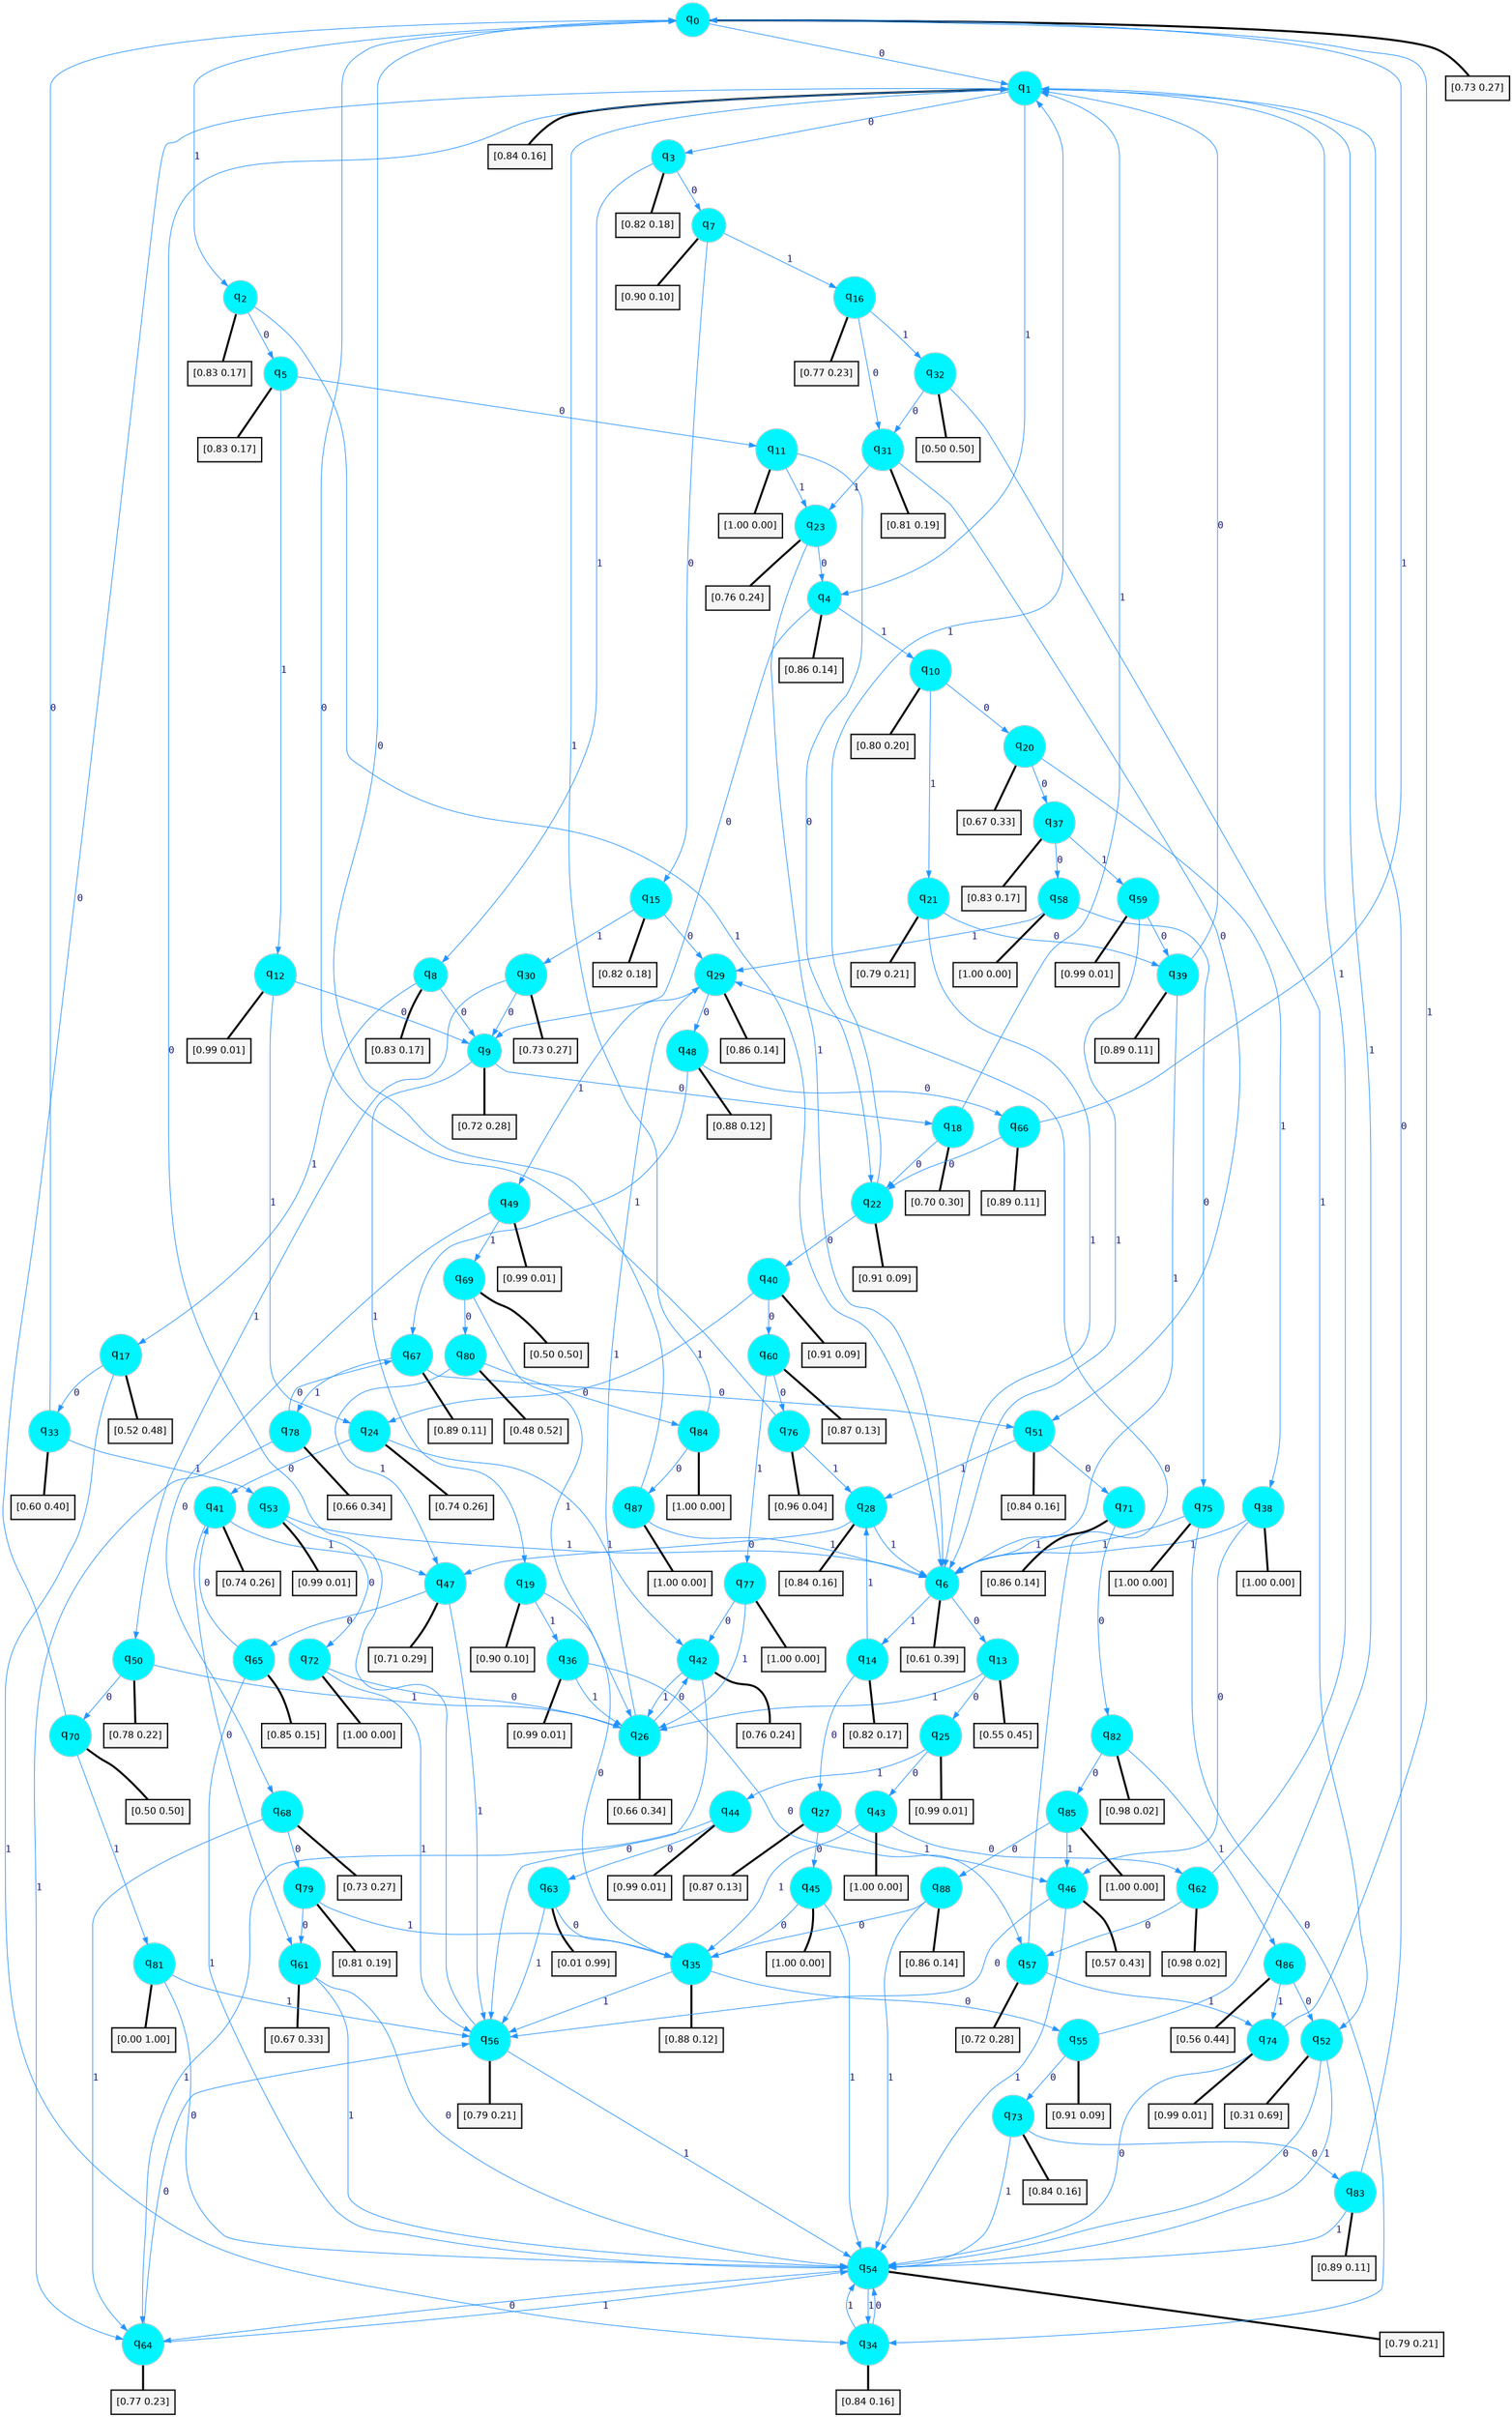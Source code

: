 digraph G {
graph [
bgcolor=transparent, dpi=300, rankdir=TD, size="40,25"];
node [
color=gray, fillcolor=turquoise1, fontcolor=black, fontname=Helvetica, fontsize=16, fontweight=bold, shape=circle, style=filled];
edge [
arrowsize=1, color=dodgerblue1, fontcolor=midnightblue, fontname=courier, fontweight=bold, penwidth=1, style=solid, weight=20];
0[label=<q<SUB>0</SUB>>];
1[label=<q<SUB>1</SUB>>];
2[label=<q<SUB>2</SUB>>];
3[label=<q<SUB>3</SUB>>];
4[label=<q<SUB>4</SUB>>];
5[label=<q<SUB>5</SUB>>];
6[label=<q<SUB>6</SUB>>];
7[label=<q<SUB>7</SUB>>];
8[label=<q<SUB>8</SUB>>];
9[label=<q<SUB>9</SUB>>];
10[label=<q<SUB>10</SUB>>];
11[label=<q<SUB>11</SUB>>];
12[label=<q<SUB>12</SUB>>];
13[label=<q<SUB>13</SUB>>];
14[label=<q<SUB>14</SUB>>];
15[label=<q<SUB>15</SUB>>];
16[label=<q<SUB>16</SUB>>];
17[label=<q<SUB>17</SUB>>];
18[label=<q<SUB>18</SUB>>];
19[label=<q<SUB>19</SUB>>];
20[label=<q<SUB>20</SUB>>];
21[label=<q<SUB>21</SUB>>];
22[label=<q<SUB>22</SUB>>];
23[label=<q<SUB>23</SUB>>];
24[label=<q<SUB>24</SUB>>];
25[label=<q<SUB>25</SUB>>];
26[label=<q<SUB>26</SUB>>];
27[label=<q<SUB>27</SUB>>];
28[label=<q<SUB>28</SUB>>];
29[label=<q<SUB>29</SUB>>];
30[label=<q<SUB>30</SUB>>];
31[label=<q<SUB>31</SUB>>];
32[label=<q<SUB>32</SUB>>];
33[label=<q<SUB>33</SUB>>];
34[label=<q<SUB>34</SUB>>];
35[label=<q<SUB>35</SUB>>];
36[label=<q<SUB>36</SUB>>];
37[label=<q<SUB>37</SUB>>];
38[label=<q<SUB>38</SUB>>];
39[label=<q<SUB>39</SUB>>];
40[label=<q<SUB>40</SUB>>];
41[label=<q<SUB>41</SUB>>];
42[label=<q<SUB>42</SUB>>];
43[label=<q<SUB>43</SUB>>];
44[label=<q<SUB>44</SUB>>];
45[label=<q<SUB>45</SUB>>];
46[label=<q<SUB>46</SUB>>];
47[label=<q<SUB>47</SUB>>];
48[label=<q<SUB>48</SUB>>];
49[label=<q<SUB>49</SUB>>];
50[label=<q<SUB>50</SUB>>];
51[label=<q<SUB>51</SUB>>];
52[label=<q<SUB>52</SUB>>];
53[label=<q<SUB>53</SUB>>];
54[label=<q<SUB>54</SUB>>];
55[label=<q<SUB>55</SUB>>];
56[label=<q<SUB>56</SUB>>];
57[label=<q<SUB>57</SUB>>];
58[label=<q<SUB>58</SUB>>];
59[label=<q<SUB>59</SUB>>];
60[label=<q<SUB>60</SUB>>];
61[label=<q<SUB>61</SUB>>];
62[label=<q<SUB>62</SUB>>];
63[label=<q<SUB>63</SUB>>];
64[label=<q<SUB>64</SUB>>];
65[label=<q<SUB>65</SUB>>];
66[label=<q<SUB>66</SUB>>];
67[label=<q<SUB>67</SUB>>];
68[label=<q<SUB>68</SUB>>];
69[label=<q<SUB>69</SUB>>];
70[label=<q<SUB>70</SUB>>];
71[label=<q<SUB>71</SUB>>];
72[label=<q<SUB>72</SUB>>];
73[label=<q<SUB>73</SUB>>];
74[label=<q<SUB>74</SUB>>];
75[label=<q<SUB>75</SUB>>];
76[label=<q<SUB>76</SUB>>];
77[label=<q<SUB>77</SUB>>];
78[label=<q<SUB>78</SUB>>];
79[label=<q<SUB>79</SUB>>];
80[label=<q<SUB>80</SUB>>];
81[label=<q<SUB>81</SUB>>];
82[label=<q<SUB>82</SUB>>];
83[label=<q<SUB>83</SUB>>];
84[label=<q<SUB>84</SUB>>];
85[label=<q<SUB>85</SUB>>];
86[label=<q<SUB>86</SUB>>];
87[label=<q<SUB>87</SUB>>];
88[label=<q<SUB>88</SUB>>];
89[label="[0.73 0.27]", shape=box,fontcolor=black, fontname=Helvetica, fontsize=14, penwidth=2, fillcolor=whitesmoke,color=black];
90[label="[0.84 0.16]", shape=box,fontcolor=black, fontname=Helvetica, fontsize=14, penwidth=2, fillcolor=whitesmoke,color=black];
91[label="[0.83 0.17]", shape=box,fontcolor=black, fontname=Helvetica, fontsize=14, penwidth=2, fillcolor=whitesmoke,color=black];
92[label="[0.82 0.18]", shape=box,fontcolor=black, fontname=Helvetica, fontsize=14, penwidth=2, fillcolor=whitesmoke,color=black];
93[label="[0.86 0.14]", shape=box,fontcolor=black, fontname=Helvetica, fontsize=14, penwidth=2, fillcolor=whitesmoke,color=black];
94[label="[0.83 0.17]", shape=box,fontcolor=black, fontname=Helvetica, fontsize=14, penwidth=2, fillcolor=whitesmoke,color=black];
95[label="[0.61 0.39]", shape=box,fontcolor=black, fontname=Helvetica, fontsize=14, penwidth=2, fillcolor=whitesmoke,color=black];
96[label="[0.90 0.10]", shape=box,fontcolor=black, fontname=Helvetica, fontsize=14, penwidth=2, fillcolor=whitesmoke,color=black];
97[label="[0.83 0.17]", shape=box,fontcolor=black, fontname=Helvetica, fontsize=14, penwidth=2, fillcolor=whitesmoke,color=black];
98[label="[0.72 0.28]", shape=box,fontcolor=black, fontname=Helvetica, fontsize=14, penwidth=2, fillcolor=whitesmoke,color=black];
99[label="[0.80 0.20]", shape=box,fontcolor=black, fontname=Helvetica, fontsize=14, penwidth=2, fillcolor=whitesmoke,color=black];
100[label="[1.00 0.00]", shape=box,fontcolor=black, fontname=Helvetica, fontsize=14, penwidth=2, fillcolor=whitesmoke,color=black];
101[label="[0.99 0.01]", shape=box,fontcolor=black, fontname=Helvetica, fontsize=14, penwidth=2, fillcolor=whitesmoke,color=black];
102[label="[0.55 0.45]", shape=box,fontcolor=black, fontname=Helvetica, fontsize=14, penwidth=2, fillcolor=whitesmoke,color=black];
103[label="[0.82 0.17]", shape=box,fontcolor=black, fontname=Helvetica, fontsize=14, penwidth=2, fillcolor=whitesmoke,color=black];
104[label="[0.82 0.18]", shape=box,fontcolor=black, fontname=Helvetica, fontsize=14, penwidth=2, fillcolor=whitesmoke,color=black];
105[label="[0.77 0.23]", shape=box,fontcolor=black, fontname=Helvetica, fontsize=14, penwidth=2, fillcolor=whitesmoke,color=black];
106[label="[0.52 0.48]", shape=box,fontcolor=black, fontname=Helvetica, fontsize=14, penwidth=2, fillcolor=whitesmoke,color=black];
107[label="[0.70 0.30]", shape=box,fontcolor=black, fontname=Helvetica, fontsize=14, penwidth=2, fillcolor=whitesmoke,color=black];
108[label="[0.90 0.10]", shape=box,fontcolor=black, fontname=Helvetica, fontsize=14, penwidth=2, fillcolor=whitesmoke,color=black];
109[label="[0.67 0.33]", shape=box,fontcolor=black, fontname=Helvetica, fontsize=14, penwidth=2, fillcolor=whitesmoke,color=black];
110[label="[0.79 0.21]", shape=box,fontcolor=black, fontname=Helvetica, fontsize=14, penwidth=2, fillcolor=whitesmoke,color=black];
111[label="[0.91 0.09]", shape=box,fontcolor=black, fontname=Helvetica, fontsize=14, penwidth=2, fillcolor=whitesmoke,color=black];
112[label="[0.76 0.24]", shape=box,fontcolor=black, fontname=Helvetica, fontsize=14, penwidth=2, fillcolor=whitesmoke,color=black];
113[label="[0.74 0.26]", shape=box,fontcolor=black, fontname=Helvetica, fontsize=14, penwidth=2, fillcolor=whitesmoke,color=black];
114[label="[0.99 0.01]", shape=box,fontcolor=black, fontname=Helvetica, fontsize=14, penwidth=2, fillcolor=whitesmoke,color=black];
115[label="[0.66 0.34]", shape=box,fontcolor=black, fontname=Helvetica, fontsize=14, penwidth=2, fillcolor=whitesmoke,color=black];
116[label="[0.87 0.13]", shape=box,fontcolor=black, fontname=Helvetica, fontsize=14, penwidth=2, fillcolor=whitesmoke,color=black];
117[label="[0.84 0.16]", shape=box,fontcolor=black, fontname=Helvetica, fontsize=14, penwidth=2, fillcolor=whitesmoke,color=black];
118[label="[0.86 0.14]", shape=box,fontcolor=black, fontname=Helvetica, fontsize=14, penwidth=2, fillcolor=whitesmoke,color=black];
119[label="[0.73 0.27]", shape=box,fontcolor=black, fontname=Helvetica, fontsize=14, penwidth=2, fillcolor=whitesmoke,color=black];
120[label="[0.81 0.19]", shape=box,fontcolor=black, fontname=Helvetica, fontsize=14, penwidth=2, fillcolor=whitesmoke,color=black];
121[label="[0.50 0.50]", shape=box,fontcolor=black, fontname=Helvetica, fontsize=14, penwidth=2, fillcolor=whitesmoke,color=black];
122[label="[0.60 0.40]", shape=box,fontcolor=black, fontname=Helvetica, fontsize=14, penwidth=2, fillcolor=whitesmoke,color=black];
123[label="[0.84 0.16]", shape=box,fontcolor=black, fontname=Helvetica, fontsize=14, penwidth=2, fillcolor=whitesmoke,color=black];
124[label="[0.88 0.12]", shape=box,fontcolor=black, fontname=Helvetica, fontsize=14, penwidth=2, fillcolor=whitesmoke,color=black];
125[label="[0.99 0.01]", shape=box,fontcolor=black, fontname=Helvetica, fontsize=14, penwidth=2, fillcolor=whitesmoke,color=black];
126[label="[0.83 0.17]", shape=box,fontcolor=black, fontname=Helvetica, fontsize=14, penwidth=2, fillcolor=whitesmoke,color=black];
127[label="[1.00 0.00]", shape=box,fontcolor=black, fontname=Helvetica, fontsize=14, penwidth=2, fillcolor=whitesmoke,color=black];
128[label="[0.89 0.11]", shape=box,fontcolor=black, fontname=Helvetica, fontsize=14, penwidth=2, fillcolor=whitesmoke,color=black];
129[label="[0.91 0.09]", shape=box,fontcolor=black, fontname=Helvetica, fontsize=14, penwidth=2, fillcolor=whitesmoke,color=black];
130[label="[0.74 0.26]", shape=box,fontcolor=black, fontname=Helvetica, fontsize=14, penwidth=2, fillcolor=whitesmoke,color=black];
131[label="[0.76 0.24]", shape=box,fontcolor=black, fontname=Helvetica, fontsize=14, penwidth=2, fillcolor=whitesmoke,color=black];
132[label="[1.00 0.00]", shape=box,fontcolor=black, fontname=Helvetica, fontsize=14, penwidth=2, fillcolor=whitesmoke,color=black];
133[label="[0.99 0.01]", shape=box,fontcolor=black, fontname=Helvetica, fontsize=14, penwidth=2, fillcolor=whitesmoke,color=black];
134[label="[1.00 0.00]", shape=box,fontcolor=black, fontname=Helvetica, fontsize=14, penwidth=2, fillcolor=whitesmoke,color=black];
135[label="[0.57 0.43]", shape=box,fontcolor=black, fontname=Helvetica, fontsize=14, penwidth=2, fillcolor=whitesmoke,color=black];
136[label="[0.71 0.29]", shape=box,fontcolor=black, fontname=Helvetica, fontsize=14, penwidth=2, fillcolor=whitesmoke,color=black];
137[label="[0.88 0.12]", shape=box,fontcolor=black, fontname=Helvetica, fontsize=14, penwidth=2, fillcolor=whitesmoke,color=black];
138[label="[0.99 0.01]", shape=box,fontcolor=black, fontname=Helvetica, fontsize=14, penwidth=2, fillcolor=whitesmoke,color=black];
139[label="[0.78 0.22]", shape=box,fontcolor=black, fontname=Helvetica, fontsize=14, penwidth=2, fillcolor=whitesmoke,color=black];
140[label="[0.84 0.16]", shape=box,fontcolor=black, fontname=Helvetica, fontsize=14, penwidth=2, fillcolor=whitesmoke,color=black];
141[label="[0.31 0.69]", shape=box,fontcolor=black, fontname=Helvetica, fontsize=14, penwidth=2, fillcolor=whitesmoke,color=black];
142[label="[0.99 0.01]", shape=box,fontcolor=black, fontname=Helvetica, fontsize=14, penwidth=2, fillcolor=whitesmoke,color=black];
143[label="[0.79 0.21]", shape=box,fontcolor=black, fontname=Helvetica, fontsize=14, penwidth=2, fillcolor=whitesmoke,color=black];
144[label="[0.91 0.09]", shape=box,fontcolor=black, fontname=Helvetica, fontsize=14, penwidth=2, fillcolor=whitesmoke,color=black];
145[label="[0.79 0.21]", shape=box,fontcolor=black, fontname=Helvetica, fontsize=14, penwidth=2, fillcolor=whitesmoke,color=black];
146[label="[0.72 0.28]", shape=box,fontcolor=black, fontname=Helvetica, fontsize=14, penwidth=2, fillcolor=whitesmoke,color=black];
147[label="[1.00 0.00]", shape=box,fontcolor=black, fontname=Helvetica, fontsize=14, penwidth=2, fillcolor=whitesmoke,color=black];
148[label="[0.99 0.01]", shape=box,fontcolor=black, fontname=Helvetica, fontsize=14, penwidth=2, fillcolor=whitesmoke,color=black];
149[label="[0.87 0.13]", shape=box,fontcolor=black, fontname=Helvetica, fontsize=14, penwidth=2, fillcolor=whitesmoke,color=black];
150[label="[0.67 0.33]", shape=box,fontcolor=black, fontname=Helvetica, fontsize=14, penwidth=2, fillcolor=whitesmoke,color=black];
151[label="[0.98 0.02]", shape=box,fontcolor=black, fontname=Helvetica, fontsize=14, penwidth=2, fillcolor=whitesmoke,color=black];
152[label="[0.01 0.99]", shape=box,fontcolor=black, fontname=Helvetica, fontsize=14, penwidth=2, fillcolor=whitesmoke,color=black];
153[label="[0.77 0.23]", shape=box,fontcolor=black, fontname=Helvetica, fontsize=14, penwidth=2, fillcolor=whitesmoke,color=black];
154[label="[0.85 0.15]", shape=box,fontcolor=black, fontname=Helvetica, fontsize=14, penwidth=2, fillcolor=whitesmoke,color=black];
155[label="[0.89 0.11]", shape=box,fontcolor=black, fontname=Helvetica, fontsize=14, penwidth=2, fillcolor=whitesmoke,color=black];
156[label="[0.89 0.11]", shape=box,fontcolor=black, fontname=Helvetica, fontsize=14, penwidth=2, fillcolor=whitesmoke,color=black];
157[label="[0.73 0.27]", shape=box,fontcolor=black, fontname=Helvetica, fontsize=14, penwidth=2, fillcolor=whitesmoke,color=black];
158[label="[0.50 0.50]", shape=box,fontcolor=black, fontname=Helvetica, fontsize=14, penwidth=2, fillcolor=whitesmoke,color=black];
159[label="[0.50 0.50]", shape=box,fontcolor=black, fontname=Helvetica, fontsize=14, penwidth=2, fillcolor=whitesmoke,color=black];
160[label="[0.86 0.14]", shape=box,fontcolor=black, fontname=Helvetica, fontsize=14, penwidth=2, fillcolor=whitesmoke,color=black];
161[label="[1.00 0.00]", shape=box,fontcolor=black, fontname=Helvetica, fontsize=14, penwidth=2, fillcolor=whitesmoke,color=black];
162[label="[0.84 0.16]", shape=box,fontcolor=black, fontname=Helvetica, fontsize=14, penwidth=2, fillcolor=whitesmoke,color=black];
163[label="[0.99 0.01]", shape=box,fontcolor=black, fontname=Helvetica, fontsize=14, penwidth=2, fillcolor=whitesmoke,color=black];
164[label="[1.00 0.00]", shape=box,fontcolor=black, fontname=Helvetica, fontsize=14, penwidth=2, fillcolor=whitesmoke,color=black];
165[label="[0.96 0.04]", shape=box,fontcolor=black, fontname=Helvetica, fontsize=14, penwidth=2, fillcolor=whitesmoke,color=black];
166[label="[1.00 0.00]", shape=box,fontcolor=black, fontname=Helvetica, fontsize=14, penwidth=2, fillcolor=whitesmoke,color=black];
167[label="[0.66 0.34]", shape=box,fontcolor=black, fontname=Helvetica, fontsize=14, penwidth=2, fillcolor=whitesmoke,color=black];
168[label="[0.81 0.19]", shape=box,fontcolor=black, fontname=Helvetica, fontsize=14, penwidth=2, fillcolor=whitesmoke,color=black];
169[label="[0.48 0.52]", shape=box,fontcolor=black, fontname=Helvetica, fontsize=14, penwidth=2, fillcolor=whitesmoke,color=black];
170[label="[0.00 1.00]", shape=box,fontcolor=black, fontname=Helvetica, fontsize=14, penwidth=2, fillcolor=whitesmoke,color=black];
171[label="[0.98 0.02]", shape=box,fontcolor=black, fontname=Helvetica, fontsize=14, penwidth=2, fillcolor=whitesmoke,color=black];
172[label="[0.89 0.11]", shape=box,fontcolor=black, fontname=Helvetica, fontsize=14, penwidth=2, fillcolor=whitesmoke,color=black];
173[label="[1.00 0.00]", shape=box,fontcolor=black, fontname=Helvetica, fontsize=14, penwidth=2, fillcolor=whitesmoke,color=black];
174[label="[1.00 0.00]", shape=box,fontcolor=black, fontname=Helvetica, fontsize=14, penwidth=2, fillcolor=whitesmoke,color=black];
175[label="[0.56 0.44]", shape=box,fontcolor=black, fontname=Helvetica, fontsize=14, penwidth=2, fillcolor=whitesmoke,color=black];
176[label="[1.00 0.00]", shape=box,fontcolor=black, fontname=Helvetica, fontsize=14, penwidth=2, fillcolor=whitesmoke,color=black];
177[label="[0.86 0.14]", shape=box,fontcolor=black, fontname=Helvetica, fontsize=14, penwidth=2, fillcolor=whitesmoke,color=black];
0->1 [label=0];
0->2 [label=1];
0->89 [arrowhead=none, penwidth=3,color=black];
1->3 [label=0];
1->4 [label=1];
1->90 [arrowhead=none, penwidth=3,color=black];
2->5 [label=0];
2->6 [label=1];
2->91 [arrowhead=none, penwidth=3,color=black];
3->7 [label=0];
3->8 [label=1];
3->92 [arrowhead=none, penwidth=3,color=black];
4->9 [label=0];
4->10 [label=1];
4->93 [arrowhead=none, penwidth=3,color=black];
5->11 [label=0];
5->12 [label=1];
5->94 [arrowhead=none, penwidth=3,color=black];
6->13 [label=0];
6->14 [label=1];
6->95 [arrowhead=none, penwidth=3,color=black];
7->15 [label=0];
7->16 [label=1];
7->96 [arrowhead=none, penwidth=3,color=black];
8->9 [label=0];
8->17 [label=1];
8->97 [arrowhead=none, penwidth=3,color=black];
9->18 [label=0];
9->19 [label=1];
9->98 [arrowhead=none, penwidth=3,color=black];
10->20 [label=0];
10->21 [label=1];
10->99 [arrowhead=none, penwidth=3,color=black];
11->22 [label=0];
11->23 [label=1];
11->100 [arrowhead=none, penwidth=3,color=black];
12->9 [label=0];
12->24 [label=1];
12->101 [arrowhead=none, penwidth=3,color=black];
13->25 [label=0];
13->26 [label=1];
13->102 [arrowhead=none, penwidth=3,color=black];
14->27 [label=0];
14->28 [label=1];
14->103 [arrowhead=none, penwidth=3,color=black];
15->29 [label=0];
15->30 [label=1];
15->104 [arrowhead=none, penwidth=3,color=black];
16->31 [label=0];
16->32 [label=1];
16->105 [arrowhead=none, penwidth=3,color=black];
17->33 [label=0];
17->34 [label=1];
17->106 [arrowhead=none, penwidth=3,color=black];
18->22 [label=0];
18->1 [label=1];
18->107 [arrowhead=none, penwidth=3,color=black];
19->35 [label=0];
19->36 [label=1];
19->108 [arrowhead=none, penwidth=3,color=black];
20->37 [label=0];
20->38 [label=1];
20->109 [arrowhead=none, penwidth=3,color=black];
21->39 [label=0];
21->6 [label=1];
21->110 [arrowhead=none, penwidth=3,color=black];
22->40 [label=0];
22->1 [label=1];
22->111 [arrowhead=none, penwidth=3,color=black];
23->4 [label=0];
23->6 [label=1];
23->112 [arrowhead=none, penwidth=3,color=black];
24->41 [label=0];
24->42 [label=1];
24->113 [arrowhead=none, penwidth=3,color=black];
25->43 [label=0];
25->44 [label=1];
25->114 [arrowhead=none, penwidth=3,color=black];
26->42 [label=0];
26->29 [label=1];
26->115 [arrowhead=none, penwidth=3,color=black];
27->45 [label=0];
27->46 [label=1];
27->116 [arrowhead=none, penwidth=3,color=black];
28->47 [label=0];
28->6 [label=1];
28->117 [arrowhead=none, penwidth=3,color=black];
29->48 [label=0];
29->49 [label=1];
29->118 [arrowhead=none, penwidth=3,color=black];
30->9 [label=0];
30->50 [label=1];
30->119 [arrowhead=none, penwidth=3,color=black];
31->51 [label=0];
31->23 [label=1];
31->120 [arrowhead=none, penwidth=3,color=black];
32->31 [label=0];
32->52 [label=1];
32->121 [arrowhead=none, penwidth=3,color=black];
33->0 [label=0];
33->53 [label=1];
33->122 [arrowhead=none, penwidth=3,color=black];
34->54 [label=0];
34->54 [label=1];
34->123 [arrowhead=none, penwidth=3,color=black];
35->55 [label=0];
35->56 [label=1];
35->124 [arrowhead=none, penwidth=3,color=black];
36->57 [label=0];
36->26 [label=1];
36->125 [arrowhead=none, penwidth=3,color=black];
37->58 [label=0];
37->59 [label=1];
37->126 [arrowhead=none, penwidth=3,color=black];
38->46 [label=0];
38->6 [label=1];
38->127 [arrowhead=none, penwidth=3,color=black];
39->1 [label=0];
39->6 [label=1];
39->128 [arrowhead=none, penwidth=3,color=black];
40->60 [label=0];
40->24 [label=1];
40->129 [arrowhead=none, penwidth=3,color=black];
41->61 [label=0];
41->47 [label=1];
41->130 [arrowhead=none, penwidth=3,color=black];
42->56 [label=0];
42->26 [label=1];
42->131 [arrowhead=none, penwidth=3,color=black];
43->62 [label=0];
43->35 [label=1];
43->132 [arrowhead=none, penwidth=3,color=black];
44->63 [label=0];
44->64 [label=1];
44->133 [arrowhead=none, penwidth=3,color=black];
45->35 [label=0];
45->54 [label=1];
45->134 [arrowhead=none, penwidth=3,color=black];
46->56 [label=0];
46->54 [label=1];
46->135 [arrowhead=none, penwidth=3,color=black];
47->65 [label=0];
47->56 [label=1];
47->136 [arrowhead=none, penwidth=3,color=black];
48->66 [label=0];
48->67 [label=1];
48->137 [arrowhead=none, penwidth=3,color=black];
49->68 [label=0];
49->69 [label=1];
49->138 [arrowhead=none, penwidth=3,color=black];
50->70 [label=0];
50->26 [label=1];
50->139 [arrowhead=none, penwidth=3,color=black];
51->71 [label=0];
51->28 [label=1];
51->140 [arrowhead=none, penwidth=3,color=black];
52->54 [label=0];
52->54 [label=1];
52->141 [arrowhead=none, penwidth=3,color=black];
53->72 [label=0];
53->6 [label=1];
53->142 [arrowhead=none, penwidth=3,color=black];
54->64 [label=0];
54->34 [label=1];
54->143 [arrowhead=none, penwidth=3,color=black];
55->73 [label=0];
55->1 [label=1];
55->144 [arrowhead=none, penwidth=3,color=black];
56->1 [label=0];
56->54 [label=1];
56->145 [arrowhead=none, penwidth=3,color=black];
57->29 [label=0];
57->74 [label=1];
57->146 [arrowhead=none, penwidth=3,color=black];
58->75 [label=0];
58->29 [label=1];
58->147 [arrowhead=none, penwidth=3,color=black];
59->39 [label=0];
59->6 [label=1];
59->148 [arrowhead=none, penwidth=3,color=black];
60->76 [label=0];
60->77 [label=1];
60->149 [arrowhead=none, penwidth=3,color=black];
61->54 [label=0];
61->54 [label=1];
61->150 [arrowhead=none, penwidth=3,color=black];
62->57 [label=0];
62->1 [label=1];
62->151 [arrowhead=none, penwidth=3,color=black];
63->35 [label=0];
63->56 [label=1];
63->152 [arrowhead=none, penwidth=3,color=black];
64->56 [label=0];
64->54 [label=1];
64->153 [arrowhead=none, penwidth=3,color=black];
65->41 [label=0];
65->54 [label=1];
65->154 [arrowhead=none, penwidth=3,color=black];
66->22 [label=0];
66->0 [label=1];
66->155 [arrowhead=none, penwidth=3,color=black];
67->51 [label=0];
67->78 [label=1];
67->156 [arrowhead=none, penwidth=3,color=black];
68->79 [label=0];
68->64 [label=1];
68->157 [arrowhead=none, penwidth=3,color=black];
69->80 [label=0];
69->26 [label=1];
69->158 [arrowhead=none, penwidth=3,color=black];
70->1 [label=0];
70->81 [label=1];
70->159 [arrowhead=none, penwidth=3,color=black];
71->82 [label=0];
71->6 [label=1];
71->160 [arrowhead=none, penwidth=3,color=black];
72->26 [label=0];
72->56 [label=1];
72->161 [arrowhead=none, penwidth=3,color=black];
73->83 [label=0];
73->54 [label=1];
73->162 [arrowhead=none, penwidth=3,color=black];
74->54 [label=0];
74->0 [label=1];
74->163 [arrowhead=none, penwidth=3,color=black];
75->34 [label=0];
75->6 [label=1];
75->164 [arrowhead=none, penwidth=3,color=black];
76->0 [label=0];
76->28 [label=1];
76->165 [arrowhead=none, penwidth=3,color=black];
77->42 [label=0];
77->26 [label=1];
77->166 [arrowhead=none, penwidth=3,color=black];
78->67 [label=0];
78->64 [label=1];
78->167 [arrowhead=none, penwidth=3,color=black];
79->61 [label=0];
79->35 [label=1];
79->168 [arrowhead=none, penwidth=3,color=black];
80->84 [label=0];
80->47 [label=1];
80->169 [arrowhead=none, penwidth=3,color=black];
81->54 [label=0];
81->56 [label=1];
81->170 [arrowhead=none, penwidth=3,color=black];
82->85 [label=0];
82->86 [label=1];
82->171 [arrowhead=none, penwidth=3,color=black];
83->1 [label=0];
83->54 [label=1];
83->172 [arrowhead=none, penwidth=3,color=black];
84->87 [label=0];
84->1 [label=1];
84->173 [arrowhead=none, penwidth=3,color=black];
85->88 [label=0];
85->46 [label=1];
85->174 [arrowhead=none, penwidth=3,color=black];
86->52 [label=0];
86->74 [label=1];
86->175 [arrowhead=none, penwidth=3,color=black];
87->0 [label=0];
87->6 [label=1];
87->176 [arrowhead=none, penwidth=3,color=black];
88->35 [label=0];
88->54 [label=1];
88->177 [arrowhead=none, penwidth=3,color=black];
}
